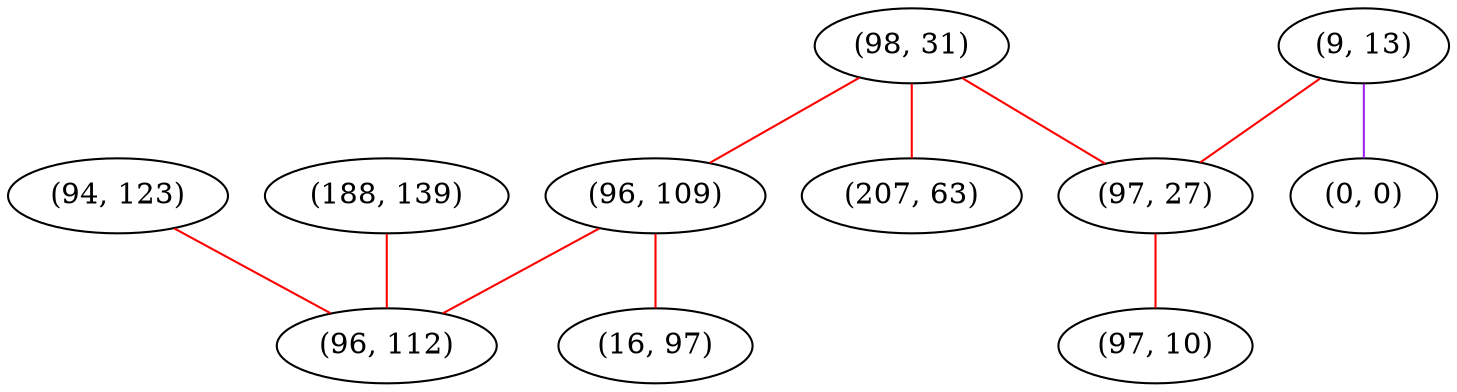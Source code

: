 graph "" {
"(94, 123)";
"(9, 13)";
"(0, 0)";
"(188, 139)";
"(98, 31)";
"(97, 27)";
"(96, 109)";
"(207, 63)";
"(16, 97)";
"(96, 112)";
"(97, 10)";
"(94, 123)" -- "(96, 112)"  [color=red, key=0, weight=1];
"(9, 13)" -- "(97, 27)"  [color=red, key=0, weight=1];
"(9, 13)" -- "(0, 0)"  [color=purple, key=0, weight=4];
"(188, 139)" -- "(96, 112)"  [color=red, key=0, weight=1];
"(98, 31)" -- "(97, 27)"  [color=red, key=0, weight=1];
"(98, 31)" -- "(96, 109)"  [color=red, key=0, weight=1];
"(98, 31)" -- "(207, 63)"  [color=red, key=0, weight=1];
"(97, 27)" -- "(97, 10)"  [color=red, key=0, weight=1];
"(96, 109)" -- "(16, 97)"  [color=red, key=0, weight=1];
"(96, 109)" -- "(96, 112)"  [color=red, key=0, weight=1];
}
